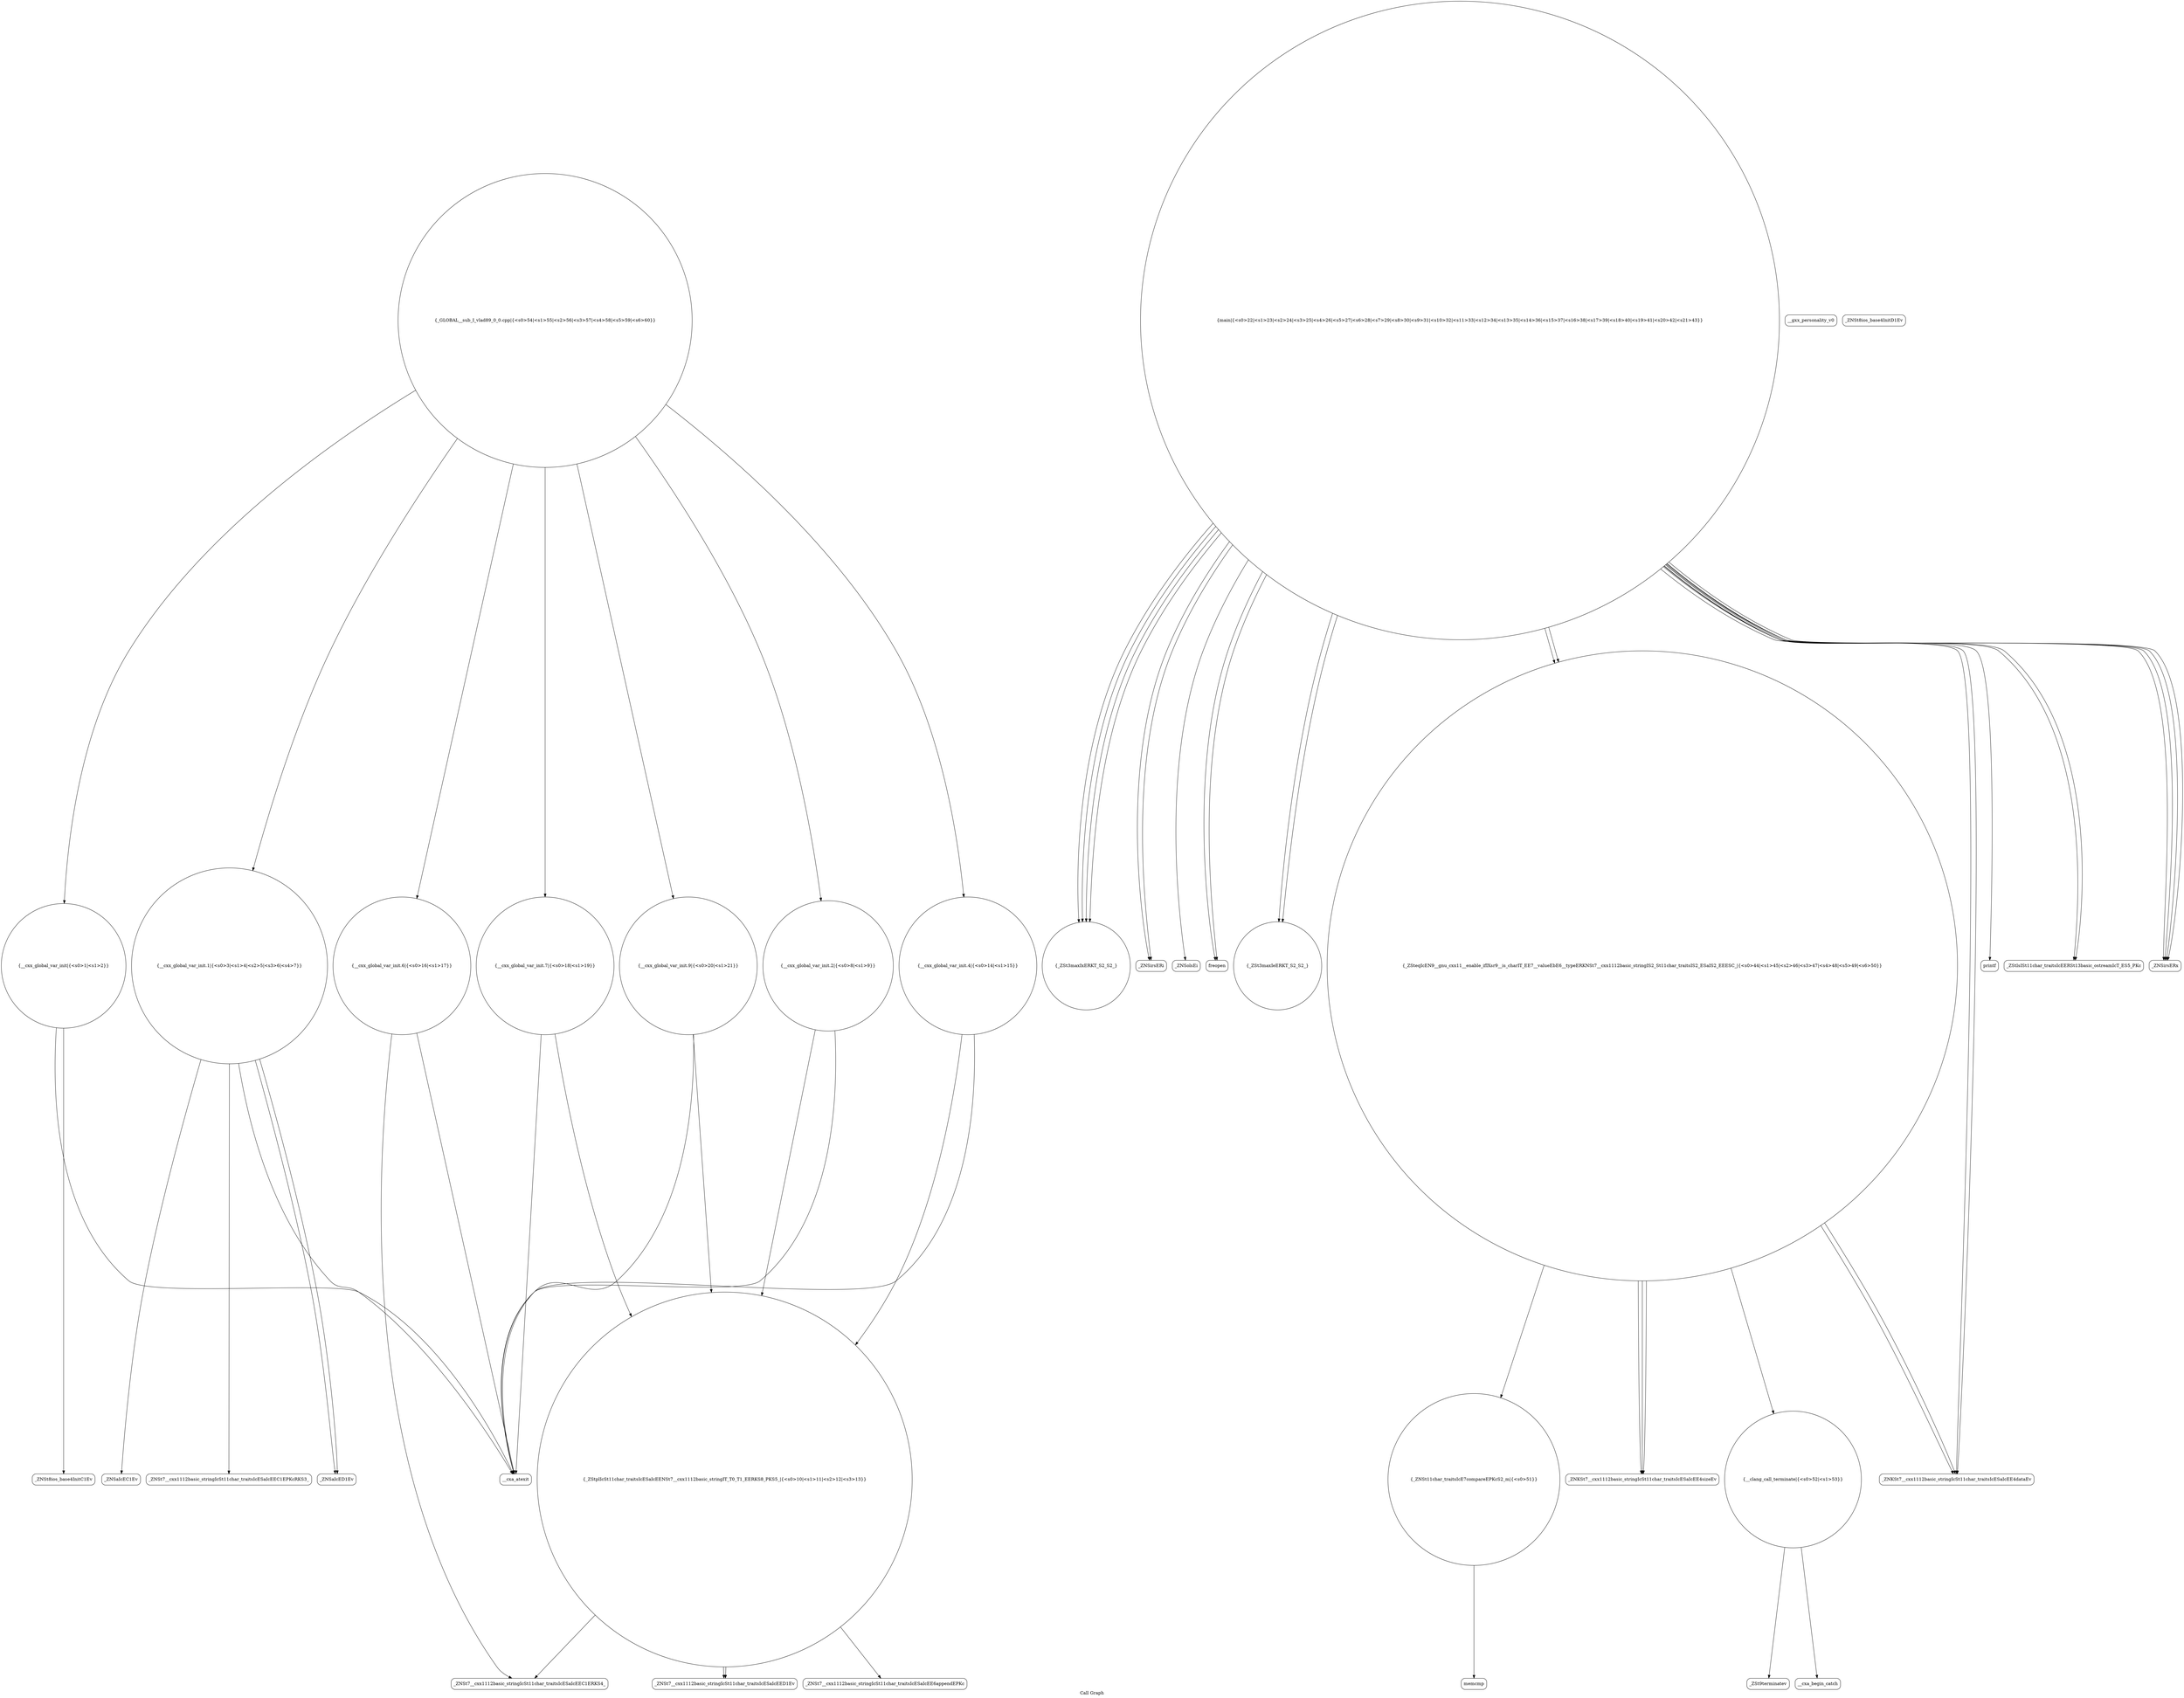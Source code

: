 digraph "Call Graph" {
	label="Call Graph";

	Node0x5561bfe92f50 [shape=record,shape=circle,label="{__cxx_global_var_init|{<s0>1|<s1>2}}"];
	Node0x5561bfe92f50:s0 -> Node0x5561bfe933e0[color=black];
	Node0x5561bfe92f50:s1 -> Node0x5561bfe934e0[color=black];
	Node0x5561bfe94060 [shape=record,shape=circle,label="{_ZSt3maxIxERKT_S2_S2_}"];
	Node0x5561bfe936e0 [shape=record,shape=Mrecord,label="{__gxx_personality_v0}"];
	Node0x5561bfe943e0 [shape=record,shape=Mrecord,label="{_ZSt9terminatev}"];
	Node0x5561bfe93a60 [shape=record,shape=Mrecord,label="{_ZNSt7__cxx1112basic_stringIcSt11char_traitsIcESaIcEEC1ERKS4_}"];
	Node0x5561bfe93de0 [shape=record,shape=Mrecord,label="{_ZNSirsERi}"];
	Node0x5561bfe93460 [shape=record,shape=Mrecord,label="{_ZNSt8ios_base4InitD1Ev}"];
	Node0x5561bfe94160 [shape=record,shape=Mrecord,label="{_ZNSt7__cxx1112basic_stringIcSt11char_traitsIcESaIcEE6appendEPKc}"];
	Node0x5561bfe937e0 [shape=record,shape=Mrecord,label="{_ZNSt7__cxx1112basic_stringIcSt11char_traitsIcESaIcEED1Ev}"];
	Node0x5561bfe944e0 [shape=record,shape=circle,label="{_GLOBAL__sub_I_vlad89_0_0.cpp|{<s0>54|<s1>55|<s2>56|<s3>57|<s4>58|<s5>59|<s6>60}}"];
	Node0x5561bfe944e0:s0 -> Node0x5561bfe92f50[color=black];
	Node0x5561bfe944e0:s1 -> Node0x5561bfe93560[color=black];
	Node0x5561bfe944e0:s2 -> Node0x5561bfe93860[color=black];
	Node0x5561bfe944e0:s3 -> Node0x5561bfe93960[color=black];
	Node0x5561bfe944e0:s4 -> Node0x5561bfe939e0[color=black];
	Node0x5561bfe944e0:s5 -> Node0x5561bfe93ae0[color=black];
	Node0x5561bfe944e0:s6 -> Node0x5561bfe93b60[color=black];
	Node0x5561bfe93b60 [shape=record,shape=circle,label="{__cxx_global_var_init.9|{<s0>20|<s1>21}}"];
	Node0x5561bfe93b60:s0 -> Node0x5561bfe938e0[color=black];
	Node0x5561bfe93b60:s1 -> Node0x5561bfe934e0[color=black];
	Node0x5561bfe93ee0 [shape=record,shape=Mrecord,label="{_ZNSolsEi}"];
	Node0x5561bfe93560 [shape=record,shape=circle,label="{__cxx_global_var_init.1|{<s0>3|<s1>4|<s2>5|<s3>6|<s4>7}}"];
	Node0x5561bfe93560:s0 -> Node0x5561bfe935e0[color=black];
	Node0x5561bfe93560:s1 -> Node0x5561bfe93660[color=black];
	Node0x5561bfe93560:s2 -> Node0x5561bfe93760[color=black];
	Node0x5561bfe93560:s3 -> Node0x5561bfe934e0[color=black];
	Node0x5561bfe93560:s4 -> Node0x5561bfe93760[color=black];
	Node0x5561bfe94260 [shape=record,shape=circle,label="{_ZNSt11char_traitsIcE7compareEPKcS2_m|{<s0>51}}"];
	Node0x5561bfe94260:s0 -> Node0x5561bfe94460[color=black];
	Node0x5561bfe938e0 [shape=record,shape=circle,label="{_ZStplIcSt11char_traitsIcESaIcEENSt7__cxx1112basic_stringIT_T0_T1_EERKS8_PKS5_|{<s0>10|<s1>11|<s2>12|<s3>13}}"];
	Node0x5561bfe938e0:s0 -> Node0x5561bfe93a60[color=black];
	Node0x5561bfe938e0:s1 -> Node0x5561bfe94160[color=black];
	Node0x5561bfe938e0:s2 -> Node0x5561bfe937e0[color=black];
	Node0x5561bfe938e0:s3 -> Node0x5561bfe937e0[color=black];
	Node0x5561bfe93c60 [shape=record,shape=Mrecord,label="{freopen}"];
	Node0x5561bfe93fe0 [shape=record,shape=circle,label="{_ZSt3maxIeERKT_S2_S2_}"];
	Node0x5561bfe93660 [shape=record,shape=Mrecord,label="{_ZNSt7__cxx1112basic_stringIcSt11char_traitsIcESaIcEEC1EPKcRKS3_}"];
	Node0x5561bfe94360 [shape=record,shape=Mrecord,label="{__cxa_begin_catch}"];
	Node0x5561bfe939e0 [shape=record,shape=circle,label="{__cxx_global_var_init.6|{<s0>16|<s1>17}}"];
	Node0x5561bfe939e0:s0 -> Node0x5561bfe93a60[color=black];
	Node0x5561bfe939e0:s1 -> Node0x5561bfe934e0[color=black];
	Node0x5561bfe93d60 [shape=record,shape=circle,label="{_ZSteqIcEN9__gnu_cxx11__enable_ifIXsr9__is_charIT_EE7__valueEbE6__typeERKNSt7__cxx1112basic_stringIS2_St11char_traitsIS2_ESaIS2_EEESC_|{<s0>44|<s1>45|<s2>46|<s3>47|<s4>48|<s5>49|<s6>50}}"];
	Node0x5561bfe93d60:s0 -> Node0x5561bfe941e0[color=black];
	Node0x5561bfe93d60:s1 -> Node0x5561bfe941e0[color=black];
	Node0x5561bfe93d60:s2 -> Node0x5561bfe93ce0[color=black];
	Node0x5561bfe93d60:s3 -> Node0x5561bfe93ce0[color=black];
	Node0x5561bfe93d60:s4 -> Node0x5561bfe941e0[color=black];
	Node0x5561bfe93d60:s5 -> Node0x5561bfe94260[color=black];
	Node0x5561bfe93d60:s6 -> Node0x5561bfe942e0[color=black];
	Node0x5561bfe933e0 [shape=record,shape=Mrecord,label="{_ZNSt8ios_base4InitC1Ev}"];
	Node0x5561bfe940e0 [shape=record,shape=Mrecord,label="{printf}"];
	Node0x5561bfe93760 [shape=record,shape=Mrecord,label="{_ZNSaIcED1Ev}"];
	Node0x5561bfe94460 [shape=record,shape=Mrecord,label="{memcmp}"];
	Node0x5561bfe93ae0 [shape=record,shape=circle,label="{__cxx_global_var_init.7|{<s0>18|<s1>19}}"];
	Node0x5561bfe93ae0:s0 -> Node0x5561bfe938e0[color=black];
	Node0x5561bfe93ae0:s1 -> Node0x5561bfe934e0[color=black];
	Node0x5561bfe93e60 [shape=record,shape=Mrecord,label="{_ZStlsISt11char_traitsIcEERSt13basic_ostreamIcT_ES5_PKc}"];
	Node0x5561bfe934e0 [shape=record,shape=Mrecord,label="{__cxa_atexit}"];
	Node0x5561bfe941e0 [shape=record,shape=Mrecord,label="{_ZNKSt7__cxx1112basic_stringIcSt11char_traitsIcESaIcEE4sizeEv}"];
	Node0x5561bfe93860 [shape=record,shape=circle,label="{__cxx_global_var_init.2|{<s0>8|<s1>9}}"];
	Node0x5561bfe93860:s0 -> Node0x5561bfe938e0[color=black];
	Node0x5561bfe93860:s1 -> Node0x5561bfe934e0[color=black];
	Node0x5561bfe93be0 [shape=record,shape=circle,label="{main|{<s0>22|<s1>23|<s2>24|<s3>25|<s4>26|<s5>27|<s6>28|<s7>29|<s8>30|<s9>31|<s10>32|<s11>33|<s12>34|<s13>35|<s14>36|<s15>37|<s16>38|<s17>39|<s18>40|<s19>41|<s20>42|<s21>43}}"];
	Node0x5561bfe93be0:s0 -> Node0x5561bfe93ce0[color=black];
	Node0x5561bfe93be0:s1 -> Node0x5561bfe93c60[color=black];
	Node0x5561bfe93be0:s2 -> Node0x5561bfe93d60[color=black];
	Node0x5561bfe93be0:s3 -> Node0x5561bfe93d60[color=black];
	Node0x5561bfe93be0:s4 -> Node0x5561bfe93ce0[color=black];
	Node0x5561bfe93be0:s5 -> Node0x5561bfe93c60[color=black];
	Node0x5561bfe93be0:s6 -> Node0x5561bfe93de0[color=black];
	Node0x5561bfe93be0:s7 -> Node0x5561bfe93e60[color=black];
	Node0x5561bfe93be0:s8 -> Node0x5561bfe93ee0[color=black];
	Node0x5561bfe93be0:s9 -> Node0x5561bfe93e60[color=black];
	Node0x5561bfe93be0:s10 -> Node0x5561bfe93de0[color=black];
	Node0x5561bfe93be0:s11 -> Node0x5561bfe93f60[color=black];
	Node0x5561bfe93be0:s12 -> Node0x5561bfe93f60[color=black];
	Node0x5561bfe93be0:s13 -> Node0x5561bfe93f60[color=black];
	Node0x5561bfe93be0:s14 -> Node0x5561bfe93f60[color=black];
	Node0x5561bfe93be0:s15 -> Node0x5561bfe94060[color=black];
	Node0x5561bfe93be0:s16 -> Node0x5561bfe94060[color=black];
	Node0x5561bfe93be0:s17 -> Node0x5561bfe93fe0[color=black];
	Node0x5561bfe93be0:s18 -> Node0x5561bfe94060[color=black];
	Node0x5561bfe93be0:s19 -> Node0x5561bfe94060[color=black];
	Node0x5561bfe93be0:s20 -> Node0x5561bfe93fe0[color=black];
	Node0x5561bfe93be0:s21 -> Node0x5561bfe940e0[color=black];
	Node0x5561bfe93f60 [shape=record,shape=Mrecord,label="{_ZNSirsERx}"];
	Node0x5561bfe935e0 [shape=record,shape=Mrecord,label="{_ZNSaIcEC1Ev}"];
	Node0x5561bfe942e0 [shape=record,shape=circle,label="{__clang_call_terminate|{<s0>52|<s1>53}}"];
	Node0x5561bfe942e0:s0 -> Node0x5561bfe94360[color=black];
	Node0x5561bfe942e0:s1 -> Node0x5561bfe943e0[color=black];
	Node0x5561bfe93960 [shape=record,shape=circle,label="{__cxx_global_var_init.4|{<s0>14|<s1>15}}"];
	Node0x5561bfe93960:s0 -> Node0x5561bfe938e0[color=black];
	Node0x5561bfe93960:s1 -> Node0x5561bfe934e0[color=black];
	Node0x5561bfe93ce0 [shape=record,shape=Mrecord,label="{_ZNKSt7__cxx1112basic_stringIcSt11char_traitsIcESaIcEE4dataEv}"];
}
